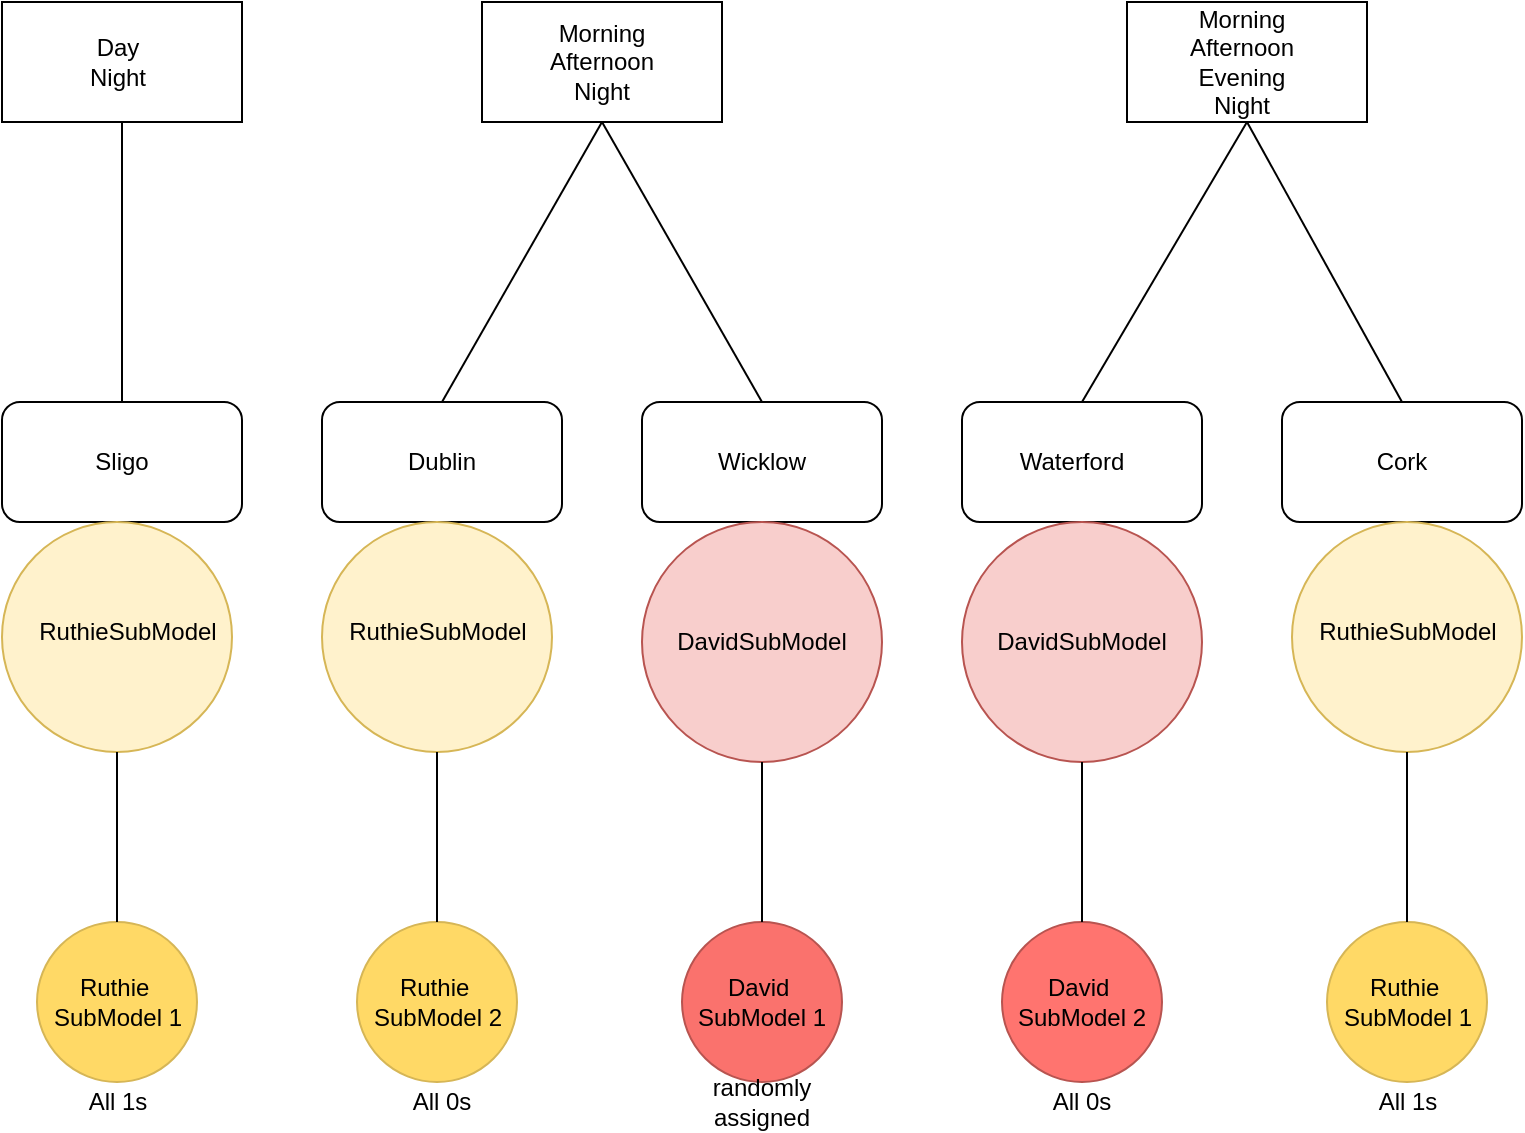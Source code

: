 <mxfile version="13.9.9" type="device"><diagram id="LqAQ9ovhUzPpktku3m6S" name="Page-1"><mxGraphModel dx="1024" dy="600" grid="1" gridSize="10" guides="1" tooltips="1" connect="1" arrows="1" fold="1" page="1" pageScale="1" pageWidth="3300" pageHeight="4681" math="0" shadow="0"><root><mxCell id="0"/><mxCell id="1" parent="0"/><mxCell id="u4HVdCHgeonN6S26FFXD-3" value="" style="rounded=1;whiteSpace=wrap;html=1;" parent="1" vertex="1"><mxGeometry x="440" y="800" width="120" height="60" as="geometry"/></mxCell><mxCell id="u4HVdCHgeonN6S26FFXD-4" value="" style="rounded=1;whiteSpace=wrap;html=1;" parent="1" vertex="1"><mxGeometry x="600" y="800" width="120" height="60" as="geometry"/></mxCell><mxCell id="u4HVdCHgeonN6S26FFXD-5" value="" style="rounded=1;whiteSpace=wrap;html=1;" parent="1" vertex="1"><mxGeometry x="760" y="800" width="120" height="60" as="geometry"/></mxCell><mxCell id="u4HVdCHgeonN6S26FFXD-6" value="" style="rounded=1;whiteSpace=wrap;html=1;" parent="1" vertex="1"><mxGeometry x="920" y="800" width="120" height="60" as="geometry"/></mxCell><mxCell id="u4HVdCHgeonN6S26FFXD-7" value="" style="rounded=1;whiteSpace=wrap;html=1;" parent="1" vertex="1"><mxGeometry x="1080" y="800" width="120" height="60" as="geometry"/></mxCell><mxCell id="u4HVdCHgeonN6S26FFXD-8" value="" style="ellipse;whiteSpace=wrap;html=1;aspect=fixed;fillColor=#fff2cc;strokeColor=#d6b656;" parent="1" vertex="1"><mxGeometry x="440" y="860" width="115" height="115" as="geometry"/></mxCell><mxCell id="u4HVdCHgeonN6S26FFXD-9" value="RuthieSubModel" style="text;html=1;strokeColor=none;fillColor=none;align=center;verticalAlign=middle;whiteSpace=wrap;rounded=0;" parent="1" vertex="1"><mxGeometry x="452.5" y="905" width="100" height="20" as="geometry"/></mxCell><mxCell id="u4HVdCHgeonN6S26FFXD-10" value="" style="ellipse;whiteSpace=wrap;html=1;aspect=fixed;strokeColor=#d6b656;fillColor=#FFD966;" parent="1" vertex="1"><mxGeometry x="457.5" y="1060" width="80" height="80" as="geometry"/></mxCell><mxCell id="u4HVdCHgeonN6S26FFXD-11" value="Ruthie&amp;nbsp;&lt;br&gt;SubModel 1" style="text;html=1;strokeColor=none;fillColor=none;align=center;verticalAlign=middle;whiteSpace=wrap;rounded=0;" parent="1" vertex="1"><mxGeometry x="457.5" y="1090" width="80" height="20" as="geometry"/></mxCell><mxCell id="u4HVdCHgeonN6S26FFXD-12" value="" style="endArrow=none;html=1;entryX=0.5;entryY=1;entryDx=0;entryDy=0;exitX=0.5;exitY=0;exitDx=0;exitDy=0;" parent="1" source="u4HVdCHgeonN6S26FFXD-10" target="u4HVdCHgeonN6S26FFXD-8" edge="1"><mxGeometry width="50" height="50" relative="1" as="geometry"><mxPoint x="445" y="1040" as="sourcePoint"/><mxPoint x="495" y="990" as="targetPoint"/></mxGeometry></mxCell><mxCell id="u4HVdCHgeonN6S26FFXD-13" value="" style="ellipse;whiteSpace=wrap;html=1;aspect=fixed;fillColor=#fff2cc;strokeColor=#d6b656;" parent="1" vertex="1"><mxGeometry x="1085" y="860" width="115" height="115" as="geometry"/></mxCell><mxCell id="u4HVdCHgeonN6S26FFXD-14" value="RuthieSubModel" style="text;html=1;strokeColor=none;fillColor=none;align=center;verticalAlign=middle;whiteSpace=wrap;rounded=0;" parent="1" vertex="1"><mxGeometry x="1092.5" y="905" width="100" height="20" as="geometry"/></mxCell><mxCell id="u4HVdCHgeonN6S26FFXD-15" value="" style="ellipse;whiteSpace=wrap;html=1;aspect=fixed;strokeColor=#d6b656;fillColor=#FFD966;" parent="1" vertex="1"><mxGeometry x="1102.5" y="1060" width="80" height="80" as="geometry"/></mxCell><mxCell id="u4HVdCHgeonN6S26FFXD-16" value="Ruthie&amp;nbsp;&lt;br&gt;SubModel 1" style="text;html=1;strokeColor=none;fillColor=none;align=center;verticalAlign=middle;whiteSpace=wrap;rounded=0;" parent="1" vertex="1"><mxGeometry x="1102.5" y="1090" width="80" height="20" as="geometry"/></mxCell><mxCell id="u4HVdCHgeonN6S26FFXD-17" value="" style="endArrow=none;html=1;entryX=0.5;entryY=1;entryDx=0;entryDy=0;exitX=0.5;exitY=0;exitDx=0;exitDy=0;" parent="1" source="u4HVdCHgeonN6S26FFXD-15" target="u4HVdCHgeonN6S26FFXD-13" edge="1"><mxGeometry width="50" height="50" relative="1" as="geometry"><mxPoint x="1085" y="1040" as="sourcePoint"/><mxPoint x="1135" y="990" as="targetPoint"/></mxGeometry></mxCell><mxCell id="u4HVdCHgeonN6S26FFXD-18" value="" style="ellipse;whiteSpace=wrap;html=1;aspect=fixed;fillColor=#fff2cc;strokeColor=#d6b656;" parent="1" vertex="1"><mxGeometry x="600" y="860" width="115" height="115" as="geometry"/></mxCell><mxCell id="u4HVdCHgeonN6S26FFXD-19" value="RuthieSubModel" style="text;html=1;strokeColor=none;fillColor=none;align=center;verticalAlign=middle;whiteSpace=wrap;rounded=0;" parent="1" vertex="1"><mxGeometry x="607.5" y="905" width="100" height="20" as="geometry"/></mxCell><mxCell id="u4HVdCHgeonN6S26FFXD-20" value="" style="ellipse;whiteSpace=wrap;html=1;aspect=fixed;strokeColor=#d6b656;fillColor=#FFD966;" parent="1" vertex="1"><mxGeometry x="617.5" y="1060" width="80" height="80" as="geometry"/></mxCell><mxCell id="u4HVdCHgeonN6S26FFXD-21" value="Ruthie&amp;nbsp;&lt;br&gt;SubModel 2" style="text;html=1;strokeColor=none;fillColor=none;align=center;verticalAlign=middle;whiteSpace=wrap;rounded=0;" parent="1" vertex="1"><mxGeometry x="617.5" y="1090" width="80" height="20" as="geometry"/></mxCell><mxCell id="u4HVdCHgeonN6S26FFXD-22" value="" style="endArrow=none;html=1;entryX=0.5;entryY=1;entryDx=0;entryDy=0;exitX=0.5;exitY=0;exitDx=0;exitDy=0;" parent="1" source="u4HVdCHgeonN6S26FFXD-20" target="u4HVdCHgeonN6S26FFXD-18" edge="1"><mxGeometry width="50" height="50" relative="1" as="geometry"><mxPoint x="677.5" y="1040" as="sourcePoint"/><mxPoint x="727.5" y="990" as="targetPoint"/></mxGeometry></mxCell><mxCell id="u4HVdCHgeonN6S26FFXD-23" value="" style="ellipse;whiteSpace=wrap;html=1;aspect=fixed;fillColor=#f8cecc;strokeColor=#b85450;" parent="1" vertex="1"><mxGeometry x="760" y="860" width="120" height="120" as="geometry"/></mxCell><mxCell id="u4HVdCHgeonN6S26FFXD-24" value="DavidSubModel" style="text;html=1;strokeColor=none;fillColor=none;align=center;verticalAlign=middle;whiteSpace=wrap;rounded=0;" parent="1" vertex="1"><mxGeometry x="770" y="910" width="100" height="20" as="geometry"/></mxCell><mxCell id="u4HVdCHgeonN6S26FFXD-25" value="" style="ellipse;whiteSpace=wrap;html=1;aspect=fixed;strokeColor=#b85450;fillColor=#FA726D;" parent="1" vertex="1"><mxGeometry x="780" y="1060" width="80" height="80" as="geometry"/></mxCell><mxCell id="u4HVdCHgeonN6S26FFXD-26" value="David&amp;nbsp;&lt;br&gt;SubModel 1" style="text;html=1;strokeColor=none;fillColor=none;align=center;verticalAlign=middle;whiteSpace=wrap;rounded=0;" parent="1" vertex="1"><mxGeometry x="785" y="1090" width="70" height="20" as="geometry"/></mxCell><mxCell id="u4HVdCHgeonN6S26FFXD-27" value="" style="endArrow=none;html=1;entryX=0.5;entryY=1;entryDx=0;entryDy=0;exitX=0.5;exitY=0;exitDx=0;exitDy=0;" parent="1" source="u4HVdCHgeonN6S26FFXD-25" target="u4HVdCHgeonN6S26FFXD-23" edge="1"><mxGeometry width="50" height="50" relative="1" as="geometry"><mxPoint x="770" y="1045" as="sourcePoint"/><mxPoint x="820" y="995" as="targetPoint"/></mxGeometry></mxCell><mxCell id="u4HVdCHgeonN6S26FFXD-28" value="" style="ellipse;whiteSpace=wrap;html=1;aspect=fixed;fillColor=#f8cecc;strokeColor=#b85450;" parent="1" vertex="1"><mxGeometry x="920" y="860" width="120" height="120" as="geometry"/></mxCell><mxCell id="u4HVdCHgeonN6S26FFXD-29" value="DavidSubModel" style="text;html=1;strokeColor=none;fillColor=none;align=center;verticalAlign=middle;whiteSpace=wrap;rounded=0;" parent="1" vertex="1"><mxGeometry x="930" y="910" width="100" height="20" as="geometry"/></mxCell><mxCell id="u4HVdCHgeonN6S26FFXD-30" value="" style="ellipse;whiteSpace=wrap;html=1;aspect=fixed;strokeColor=#b85450;fillColor=#FF746F;" parent="1" vertex="1"><mxGeometry x="940" y="1060" width="80" height="80" as="geometry"/></mxCell><mxCell id="u4HVdCHgeonN6S26FFXD-31" value="David&amp;nbsp;&lt;br&gt;SubModel 2" style="text;html=1;strokeColor=none;fillColor=none;align=center;verticalAlign=middle;whiteSpace=wrap;rounded=0;" parent="1" vertex="1"><mxGeometry x="945" y="1090" width="70" height="20" as="geometry"/></mxCell><mxCell id="u4HVdCHgeonN6S26FFXD-32" value="" style="endArrow=none;html=1;entryX=0.5;entryY=1;entryDx=0;entryDy=0;exitX=0.5;exitY=0;exitDx=0;exitDy=0;" parent="1" source="u4HVdCHgeonN6S26FFXD-30" target="u4HVdCHgeonN6S26FFXD-28" edge="1"><mxGeometry width="50" height="50" relative="1" as="geometry"><mxPoint x="1020" y="1035" as="sourcePoint"/><mxPoint x="1070" y="985" as="targetPoint"/></mxGeometry></mxCell><mxCell id="u4HVdCHgeonN6S26FFXD-35" value="Sligo" style="text;html=1;strokeColor=none;fillColor=none;align=center;verticalAlign=middle;whiteSpace=wrap;rounded=0;" parent="1" vertex="1"><mxGeometry x="460" y="820" width="80" height="20" as="geometry"/></mxCell><mxCell id="u4HVdCHgeonN6S26FFXD-36" value="Dublin" style="text;html=1;strokeColor=none;fillColor=none;align=center;verticalAlign=middle;whiteSpace=wrap;rounded=0;" parent="1" vertex="1"><mxGeometry x="620" y="820" width="80" height="20" as="geometry"/></mxCell><mxCell id="u4HVdCHgeonN6S26FFXD-37" value="Wicklow" style="text;html=1;strokeColor=none;fillColor=none;align=center;verticalAlign=middle;whiteSpace=wrap;rounded=0;" parent="1" vertex="1"><mxGeometry x="770" y="820" width="100" height="20" as="geometry"/></mxCell><mxCell id="u4HVdCHgeonN6S26FFXD-38" value="Waterford" style="text;html=1;strokeColor=none;fillColor=none;align=center;verticalAlign=middle;whiteSpace=wrap;rounded=0;" parent="1" vertex="1"><mxGeometry x="930" y="820" width="90" height="20" as="geometry"/></mxCell><mxCell id="u4HVdCHgeonN6S26FFXD-39" value="Cork" style="text;html=1;strokeColor=none;fillColor=none;align=center;verticalAlign=middle;whiteSpace=wrap;rounded=0;" parent="1" vertex="1"><mxGeometry x="1100" y="820" width="80" height="20" as="geometry"/></mxCell><mxCell id="u4HVdCHgeonN6S26FFXD-42" value="All 1s" style="text;html=1;strokeColor=none;fillColor=none;align=center;verticalAlign=middle;whiteSpace=wrap;rounded=0;" parent="1" vertex="1"><mxGeometry x="478" y="1140" width="40" height="20" as="geometry"/></mxCell><mxCell id="u4HVdCHgeonN6S26FFXD-43" value="All 1s" style="text;html=1;strokeColor=none;fillColor=none;align=center;verticalAlign=middle;whiteSpace=wrap;rounded=0;" parent="1" vertex="1"><mxGeometry x="1122.5" y="1140" width="40" height="20" as="geometry"/></mxCell><mxCell id="u4HVdCHgeonN6S26FFXD-44" value="All 0s" style="text;html=1;strokeColor=none;fillColor=none;align=center;verticalAlign=middle;whiteSpace=wrap;rounded=0;" parent="1" vertex="1"><mxGeometry x="640" y="1140" width="40" height="20" as="geometry"/></mxCell><mxCell id="u4HVdCHgeonN6S26FFXD-45" value="randomly assigned" style="text;html=1;strokeColor=none;fillColor=none;align=center;verticalAlign=middle;whiteSpace=wrap;rounded=0;" parent="1" vertex="1"><mxGeometry x="780" y="1140" width="80" height="20" as="geometry"/></mxCell><mxCell id="u4HVdCHgeonN6S26FFXD-46" value="All 0s" style="text;html=1;strokeColor=none;fillColor=none;align=center;verticalAlign=middle;whiteSpace=wrap;rounded=0;" parent="1" vertex="1"><mxGeometry x="940" y="1140" width="80" height="20" as="geometry"/></mxCell><mxCell id="9UrJ8rJcxchemgZ8iEBR-3" value="" style="rounded=0;whiteSpace=wrap;html=1;" parent="1" vertex="1"><mxGeometry x="680" y="600" width="120" height="60" as="geometry"/></mxCell><mxCell id="9UrJ8rJcxchemgZ8iEBR-4" value="" style="rounded=0;whiteSpace=wrap;html=1;" parent="1" vertex="1"><mxGeometry x="1002.5" y="600" width="120" height="60" as="geometry"/></mxCell><mxCell id="9UrJ8rJcxchemgZ8iEBR-5" value="" style="rounded=0;whiteSpace=wrap;html=1;" parent="1" vertex="1"><mxGeometry x="440" y="600" width="120" height="60" as="geometry"/></mxCell><mxCell id="9UrJ8rJcxchemgZ8iEBR-6" value="Day&lt;br&gt;Night" style="text;html=1;strokeColor=none;fillColor=none;align=center;verticalAlign=middle;whiteSpace=wrap;rounded=0;" parent="1" vertex="1"><mxGeometry x="468" y="620" width="60" height="20" as="geometry"/></mxCell><mxCell id="9UrJ8rJcxchemgZ8iEBR-7" value="Morning&lt;br&gt;Afternoon&lt;br&gt;Night" style="text;html=1;strokeColor=none;fillColor=none;align=center;verticalAlign=middle;whiteSpace=wrap;rounded=0;" parent="1" vertex="1"><mxGeometry x="695" y="620" width="90" height="20" as="geometry"/></mxCell><mxCell id="9UrJ8rJcxchemgZ8iEBR-8" value="Morning&lt;br&gt;Afternoon&lt;br&gt;Evening&lt;br&gt;Night" style="text;html=1;strokeColor=none;fillColor=none;align=center;verticalAlign=middle;whiteSpace=wrap;rounded=0;" parent="1" vertex="1"><mxGeometry x="1000" y="620" width="120" height="20" as="geometry"/></mxCell><mxCell id="9UrJ8rJcxchemgZ8iEBR-9" value="" style="endArrow=none;html=1;entryX=0.5;entryY=1;entryDx=0;entryDy=0;exitX=0.5;exitY=0;exitDx=0;exitDy=0;" parent="1" source="u4HVdCHgeonN6S26FFXD-3" target="9UrJ8rJcxchemgZ8iEBR-5" edge="1"><mxGeometry width="50" height="50" relative="1" as="geometry"><mxPoint x="468" y="740" as="sourcePoint"/><mxPoint x="518" y="690" as="targetPoint"/></mxGeometry></mxCell><mxCell id="9UrJ8rJcxchemgZ8iEBR-10" value="" style="endArrow=none;html=1;exitX=0.5;exitY=0;exitDx=0;exitDy=0;entryX=0.5;entryY=1;entryDx=0;entryDy=0;" parent="1" source="u4HVdCHgeonN6S26FFXD-4" target="9UrJ8rJcxchemgZ8iEBR-3" edge="1"><mxGeometry width="50" height="50" relative="1" as="geometry"><mxPoint x="810" y="870" as="sourcePoint"/><mxPoint x="690" y="710" as="targetPoint"/></mxGeometry></mxCell><mxCell id="9UrJ8rJcxchemgZ8iEBR-11" value="" style="endArrow=none;html=1;entryX=0.5;entryY=1;entryDx=0;entryDy=0;exitX=0.5;exitY=0;exitDx=0;exitDy=0;" parent="1" source="u4HVdCHgeonN6S26FFXD-5" target="9UrJ8rJcxchemgZ8iEBR-3" edge="1"><mxGeometry width="50" height="50" relative="1" as="geometry"><mxPoint x="770" y="760" as="sourcePoint"/><mxPoint x="760" y="690" as="targetPoint"/></mxGeometry></mxCell><mxCell id="9UrJ8rJcxchemgZ8iEBR-12" value="" style="endArrow=none;html=1;entryX=0.5;entryY=1;entryDx=0;entryDy=0;exitX=0.5;exitY=0;exitDx=0;exitDy=0;" parent="1" source="u4HVdCHgeonN6S26FFXD-6" target="9UrJ8rJcxchemgZ8iEBR-4" edge="1"><mxGeometry width="50" height="50" relative="1" as="geometry"><mxPoint x="960" y="760" as="sourcePoint"/><mxPoint x="1010" y="710" as="targetPoint"/></mxGeometry></mxCell><mxCell id="9UrJ8rJcxchemgZ8iEBR-13" value="" style="endArrow=none;html=1;entryX=0.5;entryY=1;entryDx=0;entryDy=0;exitX=0.5;exitY=0;exitDx=0;exitDy=0;" parent="1" source="u4HVdCHgeonN6S26FFXD-7" target="9UrJ8rJcxchemgZ8iEBR-4" edge="1"><mxGeometry width="50" height="50" relative="1" as="geometry"><mxPoint x="1090" y="770" as="sourcePoint"/><mxPoint x="1140" y="720" as="targetPoint"/></mxGeometry></mxCell></root></mxGraphModel></diagram></mxfile>